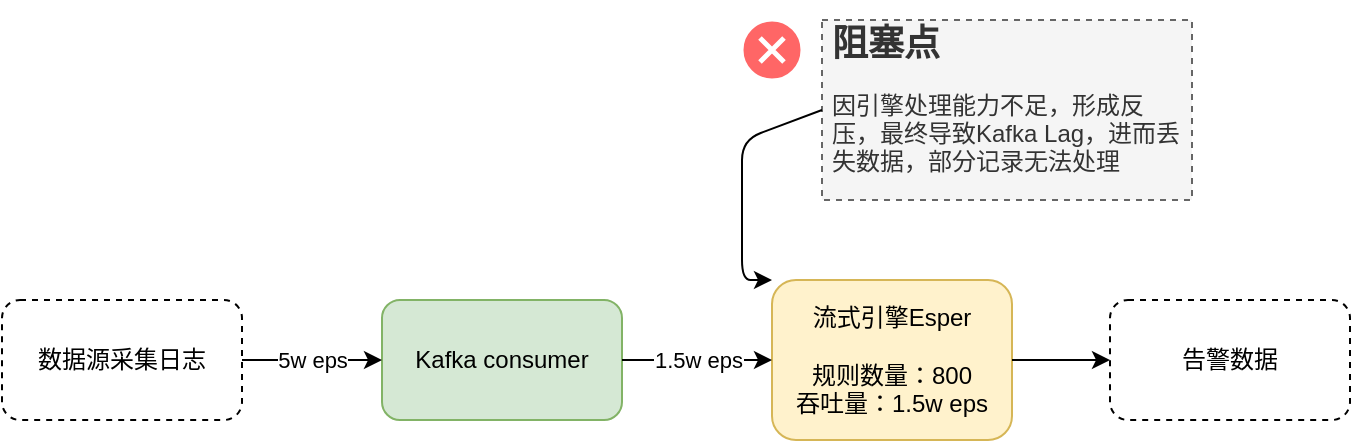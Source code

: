 <mxfile version="14.2.4" type="github">
  <diagram id="OhF-d4IrDkloM0CWmTXY" name="Page-1">
    <mxGraphModel dx="1674" dy="505" grid="1" gridSize="10" guides="1" tooltips="1" connect="1" arrows="1" fold="1" page="1" pageScale="1" pageWidth="827" pageHeight="1169" math="0" shadow="0">
      <root>
        <mxCell id="0" />
        <mxCell id="1" parent="0" />
        <mxCell id="eOvEeG8slfokaM3ithfl-1" value="Kafka consumer" style="rounded=1;whiteSpace=wrap;html=1;fillColor=#d5e8d4;strokeColor=#82b366;" vertex="1" parent="1">
          <mxGeometry x="50" y="190" width="120" height="60" as="geometry" />
        </mxCell>
        <mxCell id="eOvEeG8slfokaM3ithfl-2" value="流式引擎Esper&lt;br&gt;&lt;br&gt;规则数量：800&lt;br&gt;吞吐量：1.5w eps" style="rounded=1;whiteSpace=wrap;html=1;fillColor=#fff2cc;strokeColor=#d6b656;" vertex="1" parent="1">
          <mxGeometry x="245" y="180" width="120" height="80" as="geometry" />
        </mxCell>
        <mxCell id="eOvEeG8slfokaM3ithfl-3" value="1.5w eps" style="endArrow=classic;html=1;exitX=1;exitY=0.5;exitDx=0;exitDy=0;entryX=0;entryY=0.5;entryDx=0;entryDy=0;" edge="1" parent="1" source="eOvEeG8slfokaM3ithfl-1" target="eOvEeG8slfokaM3ithfl-2">
          <mxGeometry relative="1" as="geometry">
            <mxPoint x="130" y="250" as="sourcePoint" />
            <mxPoint x="290" y="250" as="targetPoint" />
            <Array as="points">
              <mxPoint x="200" y="220" />
            </Array>
          </mxGeometry>
        </mxCell>
        <mxCell id="eOvEeG8slfokaM3ithfl-13" value="数据源采集日志" style="rounded=1;whiteSpace=wrap;html=1;dashed=1;" vertex="1" parent="1">
          <mxGeometry x="-140" y="190" width="120" height="60" as="geometry" />
        </mxCell>
        <mxCell id="eOvEeG8slfokaM3ithfl-14" value="告警数据" style="rounded=1;whiteSpace=wrap;html=1;dashed=1;" vertex="1" parent="1">
          <mxGeometry x="414" y="190" width="120" height="60" as="geometry" />
        </mxCell>
        <mxCell id="eOvEeG8slfokaM3ithfl-17" value="" style="endArrow=classic;html=1;exitX=1;exitY=0.5;exitDx=0;exitDy=0;entryX=0;entryY=0.5;entryDx=0;entryDy=0;" edge="1" parent="1" source="eOvEeG8slfokaM3ithfl-2" target="eOvEeG8slfokaM3ithfl-14">
          <mxGeometry width="50" height="50" relative="1" as="geometry">
            <mxPoint x="190" y="260" as="sourcePoint" />
            <mxPoint x="240" y="210" as="targetPoint" />
          </mxGeometry>
        </mxCell>
        <mxCell id="eOvEeG8slfokaM3ithfl-18" value="&lt;h1 style=&quot;font-size: 18px&quot;&gt;&lt;font style=&quot;font-size: 18px&quot;&gt;阻塞点&lt;/font&gt;&lt;/h1&gt;&lt;p&gt;&lt;font style=&quot;font-size: 12px&quot;&gt;因引擎处理能力不足，形成反压，最终导致Kafka Lag，进而丢失数据，部分记录无法处理&lt;/font&gt;&lt;/p&gt;" style="text;html=1;strokeColor=#666666;fillColor=#f5f5f5;spacing=5;spacingTop=-20;whiteSpace=wrap;overflow=hidden;rounded=0;dashed=1;fontColor=#333333;" vertex="1" parent="1">
          <mxGeometry x="270" y="50" width="185" height="90" as="geometry" />
        </mxCell>
        <mxCell id="eOvEeG8slfokaM3ithfl-21" value="" style="endArrow=classic;html=1;exitX=0;exitY=0.5;exitDx=0;exitDy=0;entryX=0;entryY=0;entryDx=0;entryDy=0;" edge="1" parent="1" source="eOvEeG8slfokaM3ithfl-18" target="eOvEeG8slfokaM3ithfl-2">
          <mxGeometry width="50" height="50" relative="1" as="geometry">
            <mxPoint x="375" y="230" as="sourcePoint" />
            <mxPoint x="230" y="220" as="targetPoint" />
            <Array as="points">
              <mxPoint x="230" y="110" />
              <mxPoint x="230" y="180" />
            </Array>
          </mxGeometry>
        </mxCell>
        <mxCell id="eOvEeG8slfokaM3ithfl-23" value="5w eps" style="endArrow=classic;html=1;exitX=1;exitY=0.5;exitDx=0;exitDy=0;entryX=0;entryY=0.5;entryDx=0;entryDy=0;" edge="1" parent="1" source="eOvEeG8slfokaM3ithfl-13" target="eOvEeG8slfokaM3ithfl-1">
          <mxGeometry relative="1" as="geometry">
            <mxPoint x="190" y="240" as="sourcePoint" />
            <mxPoint x="265" y="240" as="targetPoint" />
            <Array as="points" />
          </mxGeometry>
        </mxCell>
        <mxCell id="eOvEeG8slfokaM3ithfl-25" value="" style="verticalLabelPosition=bottom;verticalAlign=top;html=1;shadow=0;dashed=0;strokeWidth=1;shape=mxgraph.ios.iDeleteApp;fillColor2=#FF6666;strokeColor=#ffffff;fillColor=#FF6666;" vertex="1" parent="1">
          <mxGeometry x="230" y="50" width="30" height="30" as="geometry" />
        </mxCell>
      </root>
    </mxGraphModel>
  </diagram>
</mxfile>
